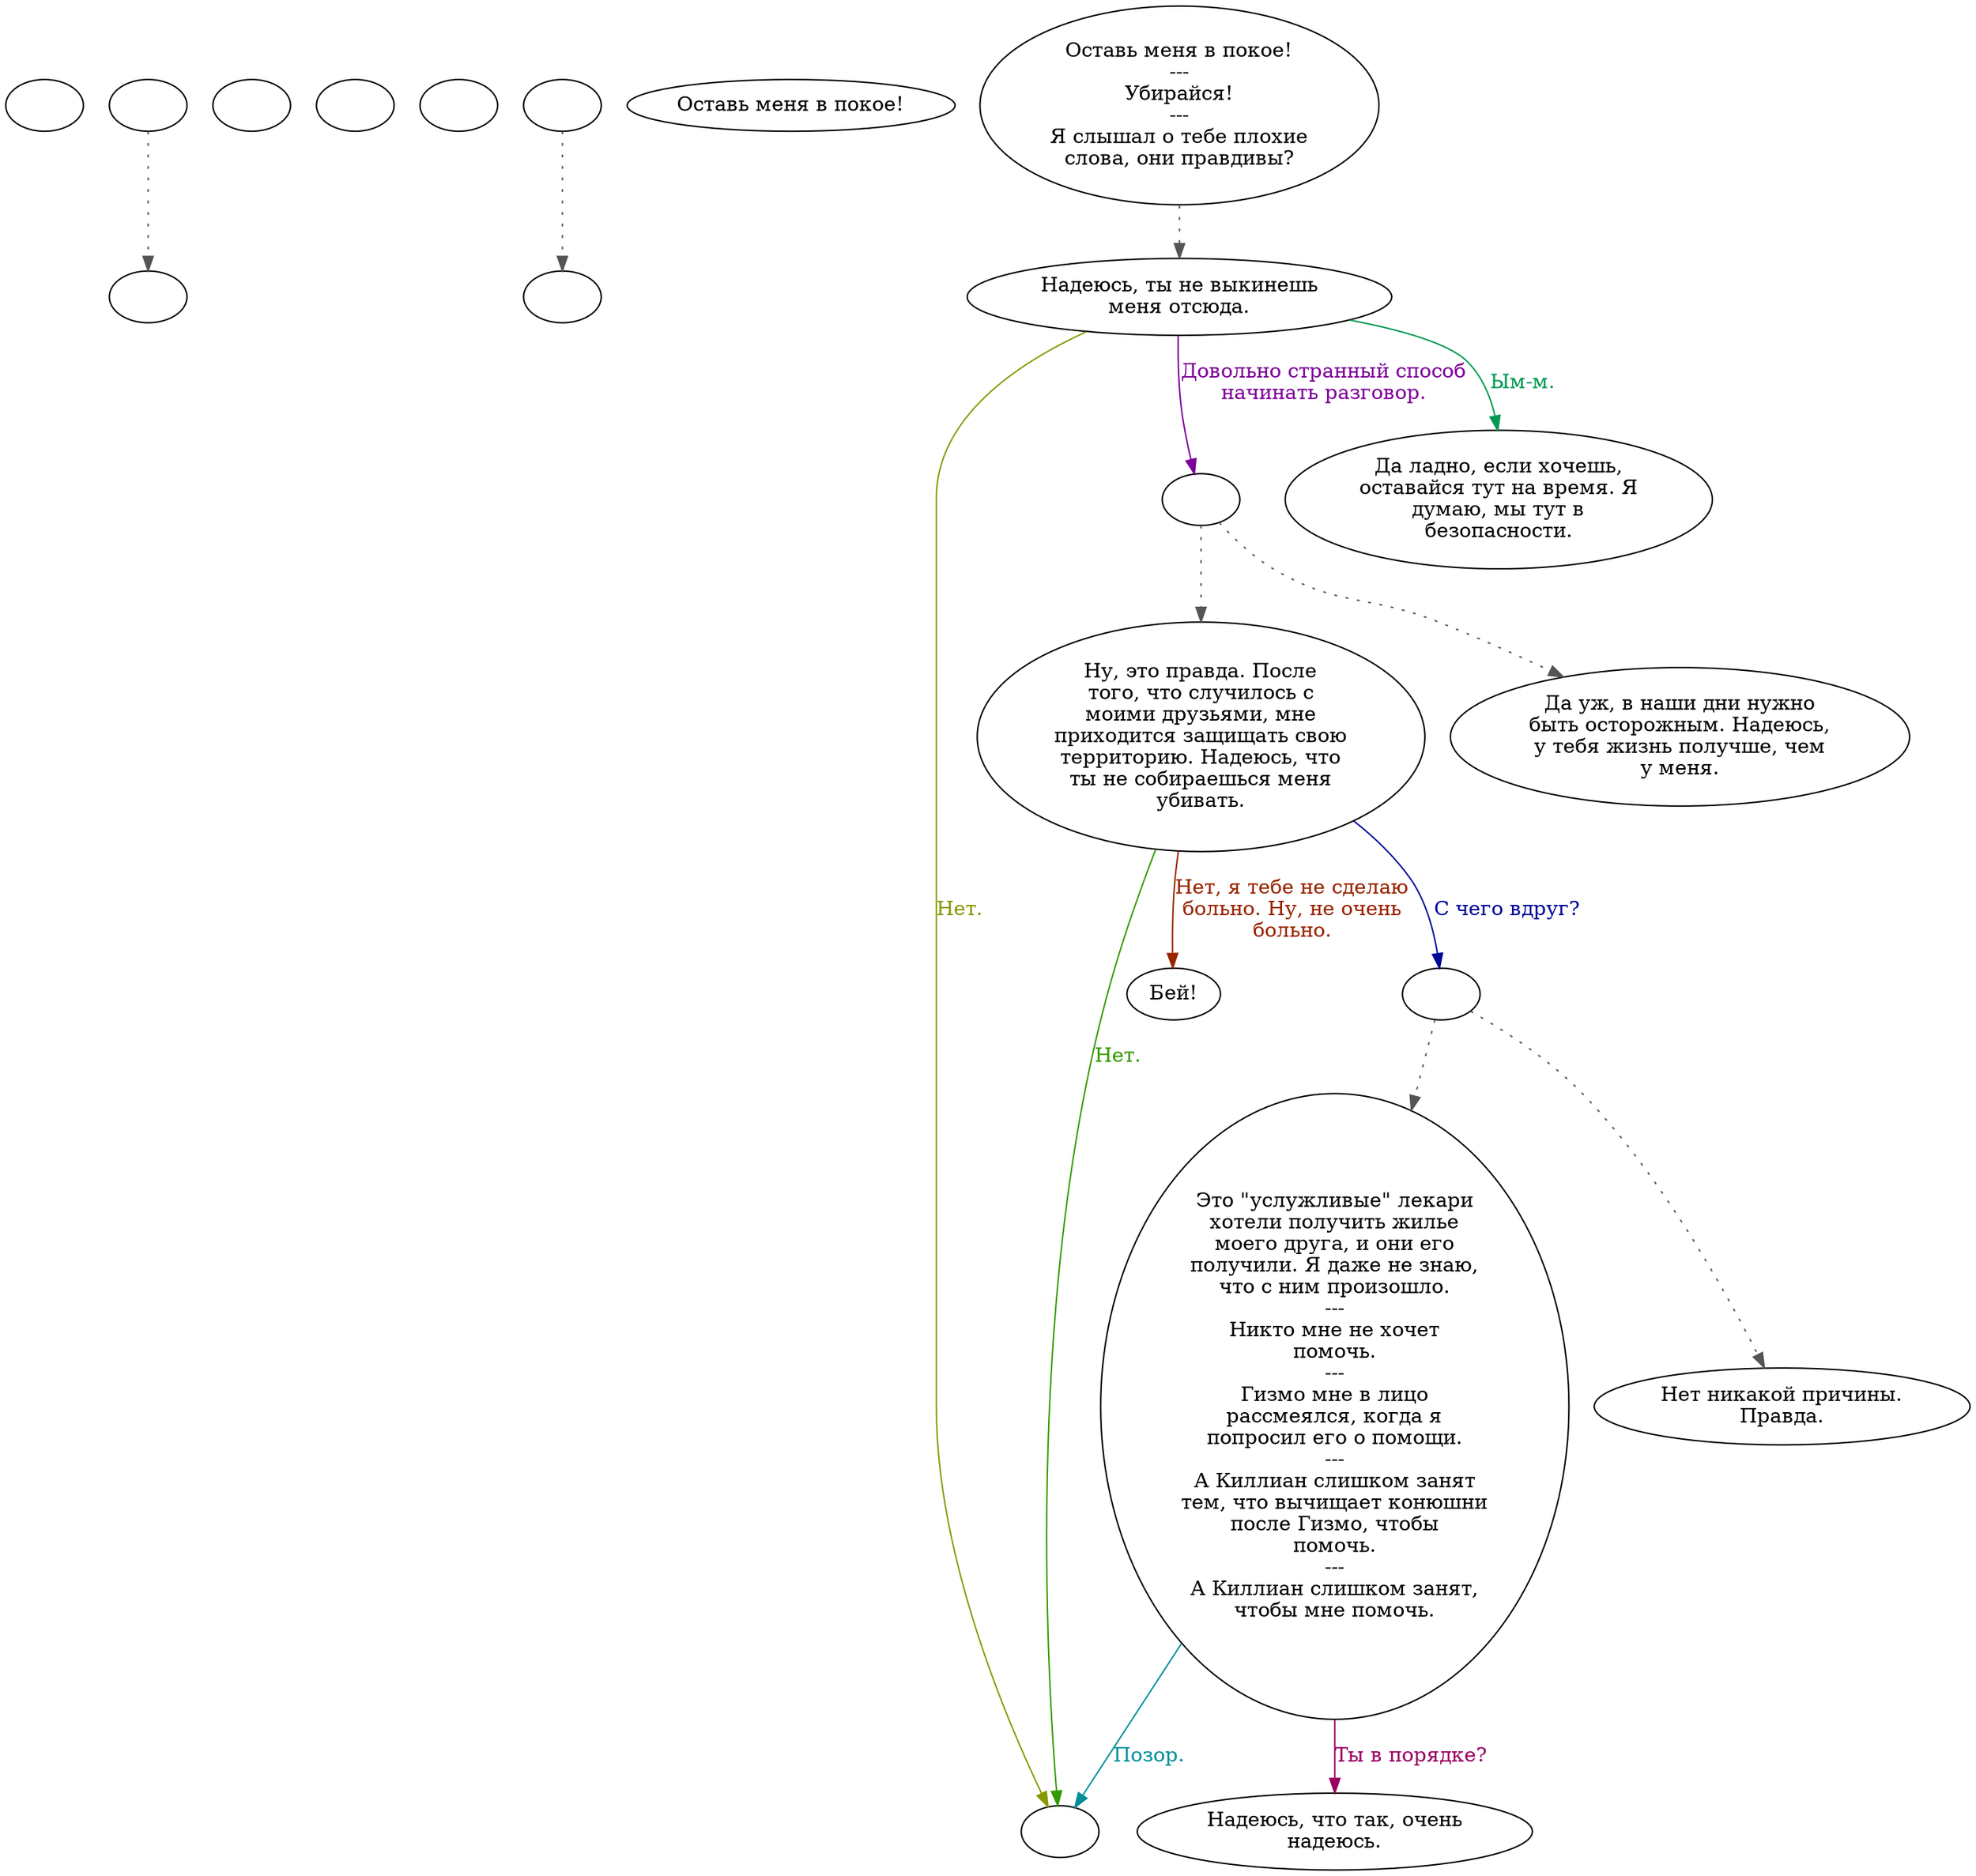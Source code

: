 digraph peasantc {
  "start" [style=filled       fillcolor="#FFFFFF"       color="#000000"]
  "start" [label=""]
  "critter_p_proc" [style=filled       fillcolor="#FFFFFF"       color="#000000"]
  "critter_p_proc" -> "flee_dude" [style=dotted color="#555555"]
  "critter_p_proc" [label=""]
  "damage_p_proc" [style=filled       fillcolor="#FFFFFF"       color="#000000"]
  "damage_p_proc" [label=""]
  "destroy_p_proc" [style=filled       fillcolor="#FFFFFF"       color="#000000"]
  "destroy_p_proc" [label=""]
  "map_enter_p_proc" [style=filled       fillcolor="#FFFFFF"       color="#000000"]
  "map_enter_p_proc" [label=""]
  "map_update_p_proc" [style=filled       fillcolor="#FFFFFF"       color="#000000"]
  "map_update_p_proc" -> "sleeping" [style=dotted color="#555555"]
  "map_update_p_proc" [label=""]
  "pickup_p_proc" [style=filled       fillcolor="#FFFFFF"       color="#000000"]
  "pickup_p_proc" [label="Оставь меня в покое!"]
  "talk_p_proc" [style=filled       fillcolor="#FFFFFF"       color="#000000"]
  "talk_p_proc" -> "PeasantC00" [style=dotted color="#555555"]
  "talk_p_proc" [label="Оставь меня в покое!\n---\nУбирайся!\n---\nЯ слышал о тебе плохие\nслова, они правдивы?"]
  "PeasantC00" [style=filled       fillcolor="#FFFFFF"       color="#000000"]
  "PeasantC00" [label="Надеюсь, ты не выкинешь\nменя отсюда."]
  "PeasantC00" -> "PeasantCEnd" [label="Нет." color="#889900" fontcolor="#889900"]
  "PeasantC00" -> "PeasantC00a" [label="Довольно странный способ\nначинать разговор." color="#7E0099" fontcolor="#7E0099"]
  "PeasantC00" -> "PeasantC01" [label="Ым-м." color="#009951" fontcolor="#009951"]
  "PeasantC00a" [style=filled       fillcolor="#FFFFFF"       color="#000000"]
  "PeasantC00a" -> "PeasantC03" [style=dotted color="#555555"]
  "PeasantC00a" -> "PeasantC02" [style=dotted color="#555555"]
  "PeasantC00a" [label=""]
  "PeasantC01" [style=filled       fillcolor="#FFFFFF"       color="#000000"]
  "PeasantC01" [label="Да ладно, если хочешь,\nоставайся тут на время. Я\nдумаю, мы тут в\nбезопасности."]
  "PeasantC02" [style=filled       fillcolor="#FFFFFF"       color="#000000"]
  "PeasantC02" [label="Да уж, в наши дни нужно\nбыть осторожным. Надеюсь,\nу тебя жизнь получше, чем\nу меня."]
  "PeasantC03" [style=filled       fillcolor="#FFFFFF"       color="#000000"]
  "PeasantC03" [label="Ну, это правда. После\nтого, что случилось с\nмоими друзьями, мне\nприходится защищать свою\nтерриторию. Надеюсь, что\nты не собираешься меня\nубивать."]
  "PeasantC03" -> "PeasantC04" [label="Нет, я тебе не сделаю\nбольно. Ну, не очень\nбольно." color="#992400" fontcolor="#992400"]
  "PeasantC03" -> "PeasantC03a" [label="С чего вдруг?" color="#000899" fontcolor="#000899"]
  "PeasantC03" -> "PeasantCEnd" [label="Нет." color="#359900" fontcolor="#359900"]
  "PeasantC03a" [style=filled       fillcolor="#FFFFFF"       color="#000000"]
  "PeasantC03a" -> "PeasantC06" [style=dotted color="#555555"]
  "PeasantC03a" -> "PeasantC05" [style=dotted color="#555555"]
  "PeasantC03a" [label=""]
  "PeasantC04" [style=filled       fillcolor="#FFFFFF"       color="#000000"]
  "PeasantC04" [label="Бей!"]
  "PeasantC05" [style=filled       fillcolor="#FFFFFF"       color="#000000"]
  "PeasantC05" [label="Нет никакой причины.\nПравда."]
  "PeasantC06" [style=filled       fillcolor="#FFFFFF"       color="#000000"]
  "PeasantC06" [label="Это \"услужливые\" лекари\nхотели получить жилье\nмоего друга, и они его\nполучили. Я даже не знаю,\nчто с ним произошло.\n---\nНикто мне не хочет\nпомочь.\n---\nГизмо мне в лицо\nрассмеялся, когда я\nпопросил его о помощи.\n---\nА Киллиан слишком занят\nтем, что вычищает конюшни\nпосле Гизмо, чтобы\nпомочь.\n---\nА Киллиан слишком занят,\nчтобы мне помочь."]
  "PeasantC06" -> "PeasantC07" [label="Ты в порядке?" color="#990061" fontcolor="#990061"]
  "PeasantC06" -> "PeasantCEnd" [label="Позор." color="#008E99" fontcolor="#008E99"]
  "PeasantC07" [style=filled       fillcolor="#FFFFFF"       color="#000000"]
  "PeasantC07" [label="Надеюсь, что так, очень\nнадеюсь."]
  "PeasantCEnd" [style=filled       fillcolor="#FFFFFF"       color="#000000"]
  "PeasantCEnd" [label=""]
  "sleeping" [style=filled       fillcolor="#FFFFFF"       color="#000000"]
  "sleeping" [label=""]
  "flee_dude" [style=filled       fillcolor="#FFFFFF"       color="#000000"]
  "flee_dude" [label=""]
}